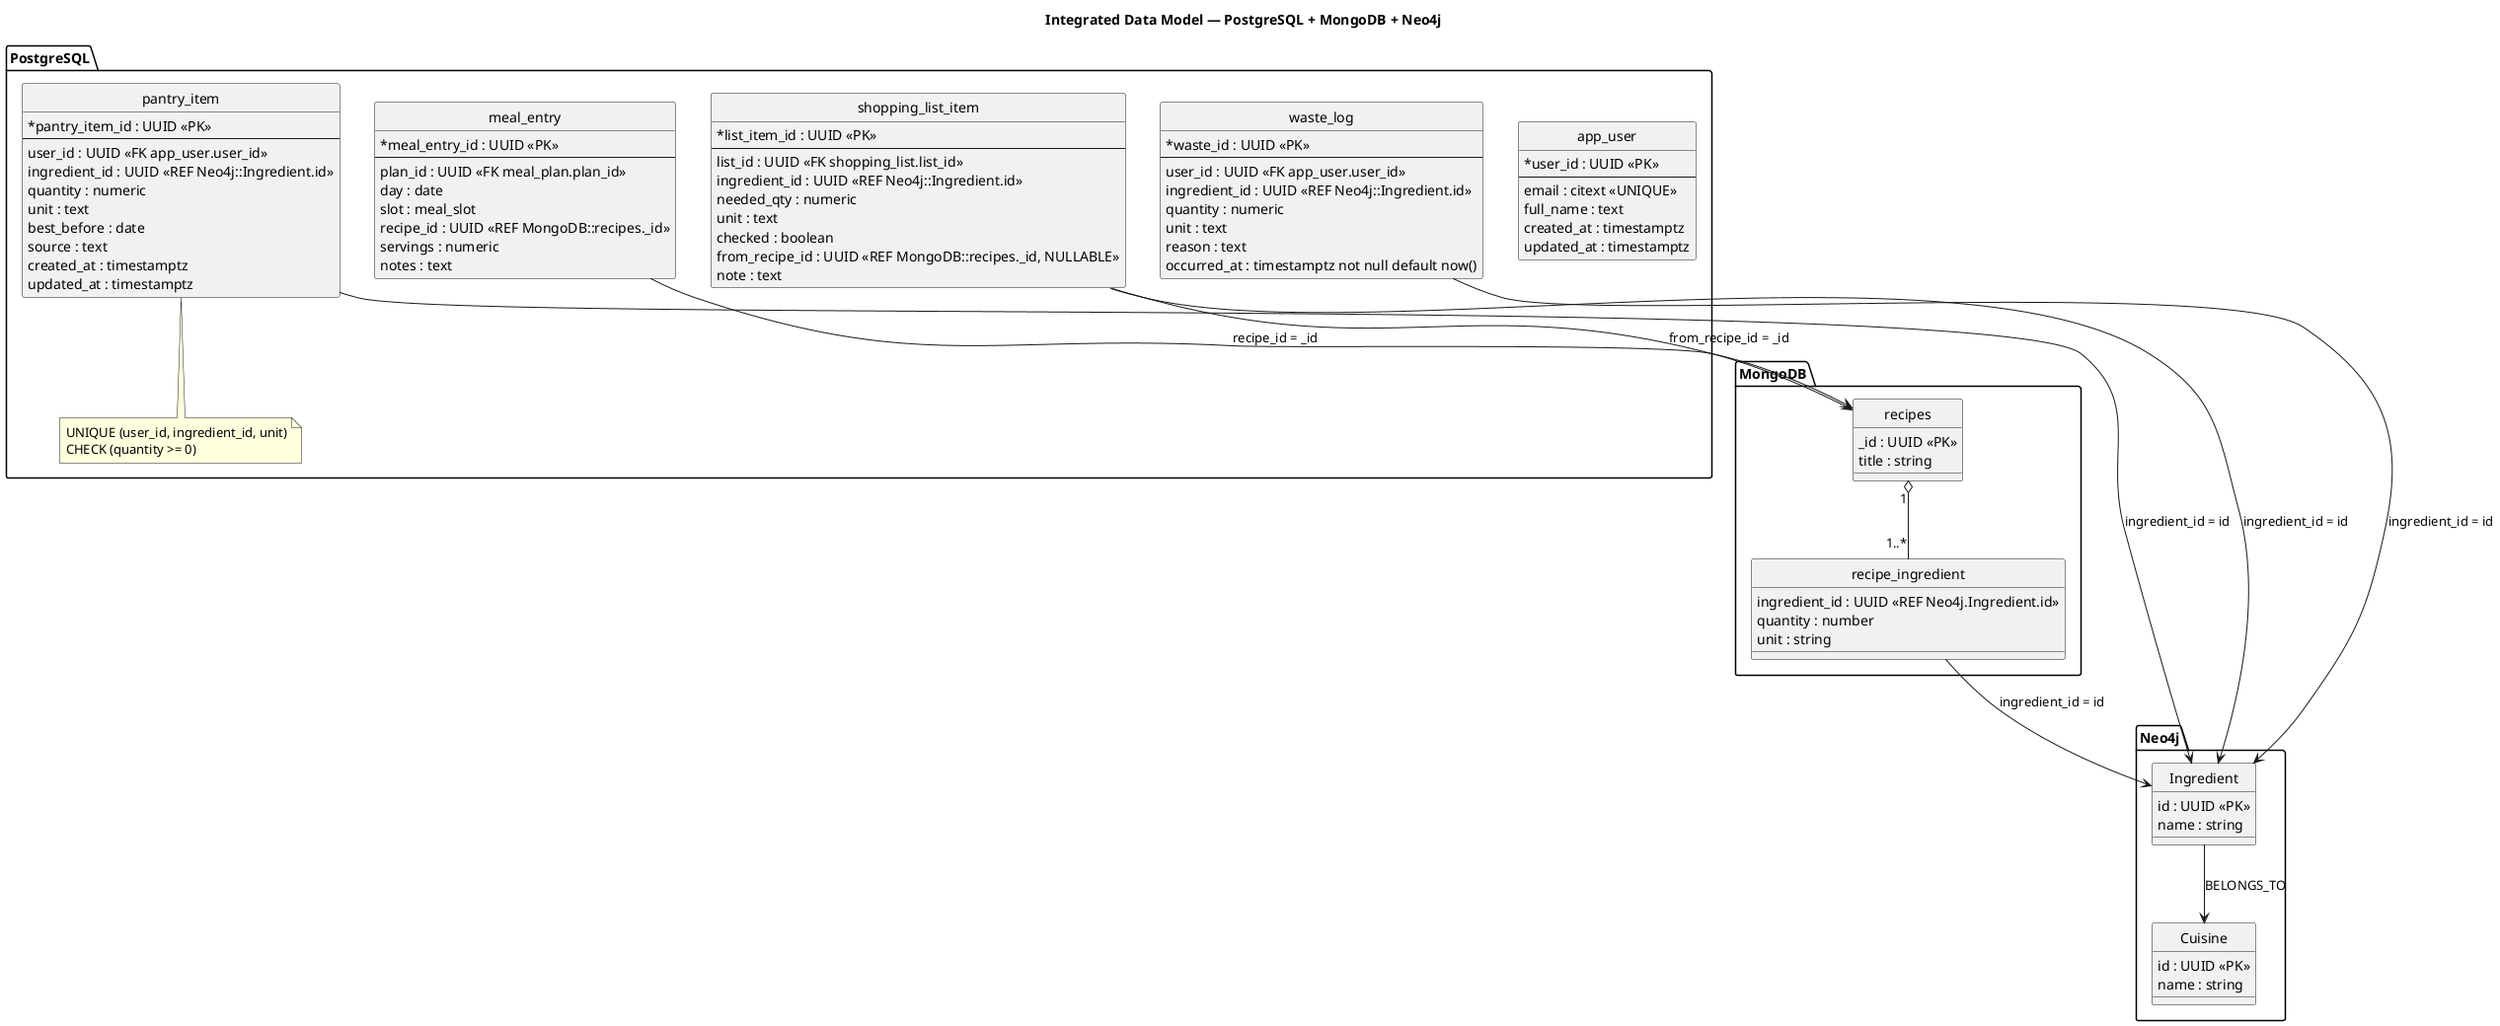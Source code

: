 @startuml PostgreSQL + MongoDB + Neo4j
title Integrated Data Model — PostgreSQL + MongoDB + Neo4j
hide circle
skinparam classAttributeIconSize 0

package "PostgreSQL" {
  class app_user {
  * user_id : UUID <<PK>>
  --
  email : citext <<UNIQUE>>
  full_name : text
  created_at : timestamptz
  updated_at : timestamptz
  }

  class meal_entry {
    * meal_entry_id : UUID <<PK>>
    --
    plan_id : UUID <<FK meal_plan.plan_id>>
    day : date
    slot : meal_slot
    recipe_id : UUID <<REF MongoDB::recipes._id>>
    servings : numeric
    notes : text
  }

  class pantry_item {
  * pantry_item_id : UUID <<PK>>
  --
  user_id : UUID <<FK app_user.user_id>>
  ingredient_id : UUID <<REF Neo4j::Ingredient.id>>
  quantity : numeric
  unit : text
  best_before : date
  source : text
  created_at : timestamptz
  updated_at : timestamptz
  }
  note bottom of pantry_item
  UNIQUE (user_id, ingredient_id, unit)
  CHECK (quantity >= 0)
  end note

  class shopping_list_item {
  * list_item_id : UUID <<PK>>
  --
  list_id : UUID <<FK shopping_list.list_id>>
  ingredient_id : UUID <<REF Neo4j::Ingredient.id>>
  needed_qty : numeric
  unit : text
  checked : boolean
  from_recipe_id : UUID <<REF MongoDB::recipes._id, NULLABLE>>
  note : text
  }

  class waste_log {
  * waste_id : UUID <<PK>>
  --
  user_id : UUID <<FK app_user.user_id>>
  ingredient_id : UUID <<REF Neo4j::Ingredient.id>>
  quantity : numeric
  unit : text
  reason : text
  occurred_at : timestamptz not null default now()
  }
}

package "MongoDB" {
  class recipes {
    _id : UUID <<PK>>
    title : string
  }

  class recipe_ingredient {
    ingredient_id : UUID <<REF Neo4j.Ingredient.id>>
    quantity : number
    unit : string
  }

  recipes "1" o-- "1..*" recipe_ingredient
}

package "Neo4j" {
  class Ingredient {
    id : UUID <<PK>>
    name : string
  }

  class Cuisine {
    id : UUID <<PK>>
    name : string
  }

  Ingredient --> Cuisine : BELONGS_TO
}

' Cross-DB soft links
meal_entry --> recipes : recipe_id = _id
shopping_list_item --> recipes : from_recipe_id = _id
pantry_item --> Ingredient : ingredient_id = id
shopping_list_item --> Ingredient : ingredient_id = id
waste_log --> Ingredient : ingredient_id = id
recipe_ingredient --> Ingredient : ingredient_id = id

@enduml
